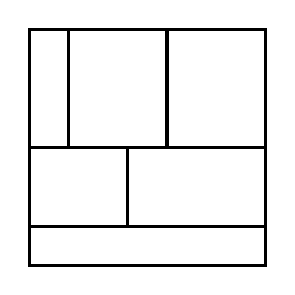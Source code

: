 \begin{tikzpicture}[very thick, scale=.5]
    \draw (0,3) rectangle (1,6);
    \draw (1,3) rectangle (7/2,6);
    \draw (7/2,3) rectangle (6,6);
    \draw (0,1) rectangle (5/2,3);
    \draw (5/2,1) rectangle (6,3);
    \draw (0,0) rectangle (6,1);
\end{tikzpicture}

